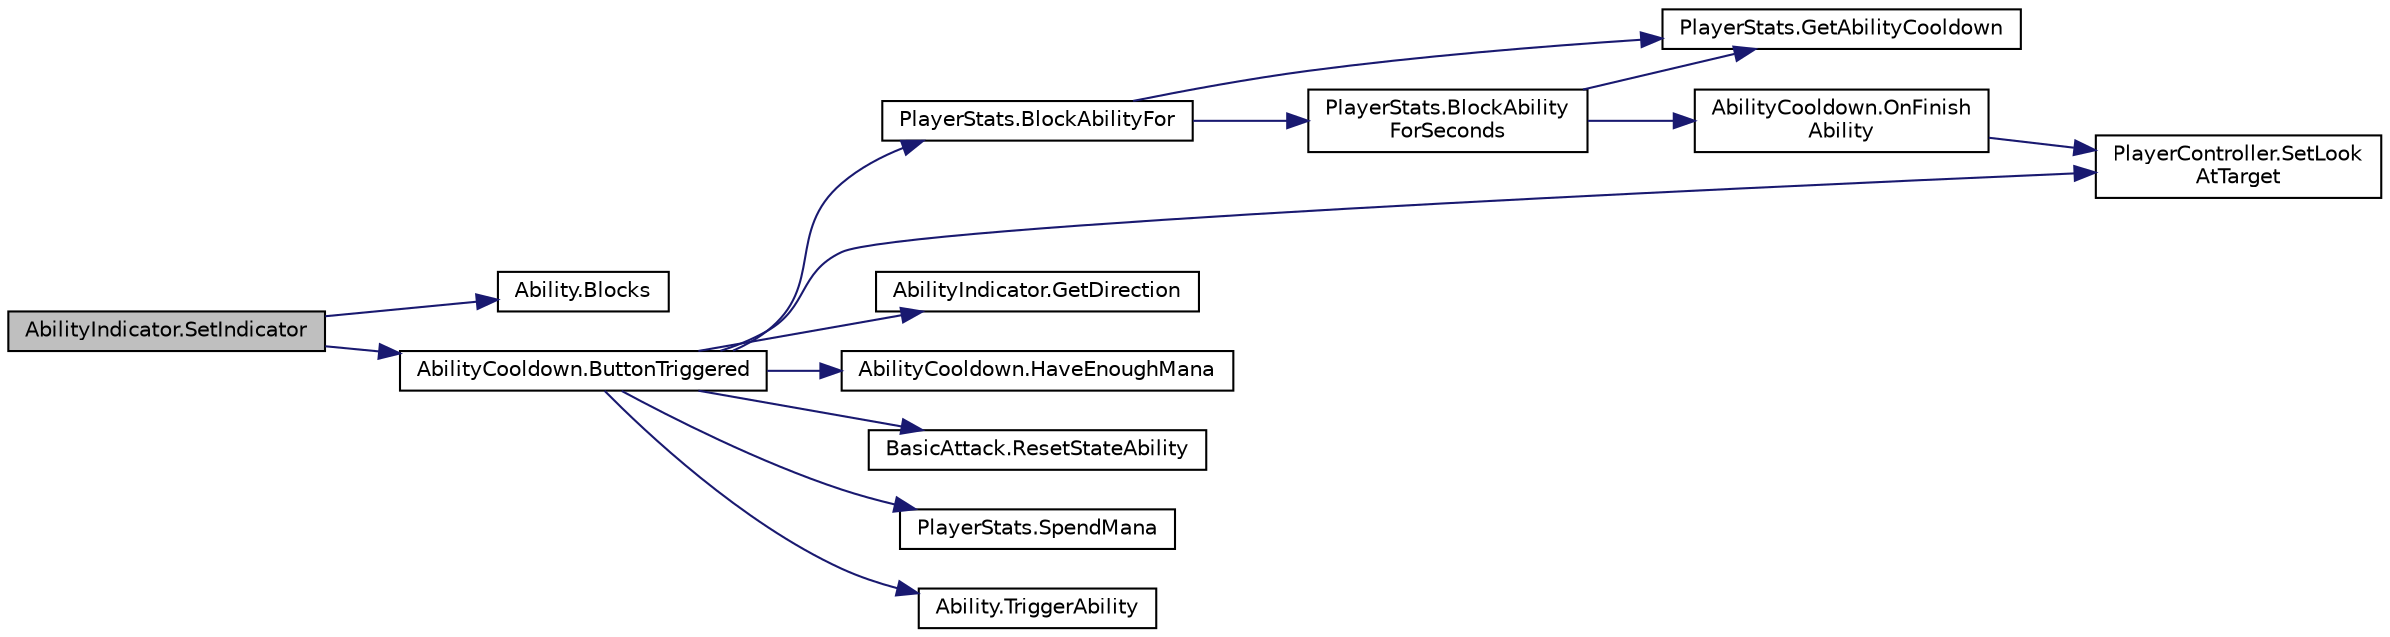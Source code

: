 digraph "AbilityIndicator.SetIndicator"
{
 // INTERACTIVE_SVG=YES
 // LATEX_PDF_SIZE
  edge [fontname="Helvetica",fontsize="10",labelfontname="Helvetica",labelfontsize="10"];
  node [fontname="Helvetica",fontsize="10",shape=record];
  rankdir="LR";
  Node1 [label="AbilityIndicator.SetIndicator",height=0.2,width=0.4,color="black", fillcolor="grey75", style="filled", fontcolor="black",tooltip="Shows the indicator of the wanted ability"];
  Node1 -> Node2 [color="midnightblue",fontsize="10",style="solid",fontname="Helvetica"];
  Node2 [label="Ability.Blocks",height=0.2,width=0.4,color="black", fillcolor="white", style="filled",URL="$class_ability.html#ada0f5a168924c90f6ae74918a84e3aca",tooltip=" "];
  Node1 -> Node3 [color="midnightblue",fontsize="10",style="solid",fontname="Helvetica"];
  Node3 [label="AbilityCooldown.ButtonTriggered",height=0.2,width=0.4,color="black", fillcolor="white", style="filled",URL="$class_ability_cooldown.html#a24d10146f84157eecd34133535f98c0b",tooltip="When the button is actually triggered, this function should execute"];
  Node3 -> Node4 [color="midnightblue",fontsize="10",style="solid",fontname="Helvetica"];
  Node4 [label="PlayerStats.BlockAbilityFor",height=0.2,width=0.4,color="black", fillcolor="white", style="filled",URL="$class_player_stats.html#af942d9a5150c2d4c47800335ec062ee1",tooltip=" "];
  Node4 -> Node5 [color="midnightblue",fontsize="10",style="solid",fontname="Helvetica"];
  Node5 [label="PlayerStats.BlockAbility\lForSeconds",height=0.2,width=0.4,color="black", fillcolor="white", style="filled",URL="$class_player_stats.html#a4df625156bb2ae99262e81b28346ccb4",tooltip=" "];
  Node5 -> Node6 [color="midnightblue",fontsize="10",style="solid",fontname="Helvetica"];
  Node6 [label="PlayerStats.GetAbilityCooldown",height=0.2,width=0.4,color="black", fillcolor="white", style="filled",URL="$class_player_stats.html#a12436c563a621825a095f0fcbee67e74",tooltip=" "];
  Node5 -> Node7 [color="midnightblue",fontsize="10",style="solid",fontname="Helvetica"];
  Node7 [label="AbilityCooldown.OnFinish\lAbility",height=0.2,width=0.4,color="black", fillcolor="white", style="filled",URL="$class_ability_cooldown.html#abe17348393bdde47c5aef87b5311593c",tooltip="This resets the state of the player when it exits the ability state"];
  Node7 -> Node8 [color="midnightblue",fontsize="10",style="solid",fontname="Helvetica"];
  Node8 [label="PlayerController.SetLook\lAtTarget",height=0.2,width=0.4,color="black", fillcolor="white", style="filled",URL="$class_player_controller.html#a36323c07b7cd9e0ccab9c8016611827c",tooltip="The player will look at the position of this Transform."];
  Node4 -> Node6 [color="midnightblue",fontsize="10",style="solid",fontname="Helvetica"];
  Node3 -> Node9 [color="midnightblue",fontsize="10",style="solid",fontname="Helvetica"];
  Node9 [label="AbilityIndicator.GetDirection",height=0.2,width=0.4,color="black", fillcolor="white", style="filled",URL="$class_ability_indicator.html#aaf1aa8f26591497f20fc44435964f990",tooltip="Returns the vector from the player to the mouse position in world space"];
  Node3 -> Node10 [color="midnightblue",fontsize="10",style="solid",fontname="Helvetica"];
  Node10 [label="AbilityCooldown.HaveEnoughMana",height=0.2,width=0.4,color="black", fillcolor="white", style="filled",URL="$class_ability_cooldown.html#a5ca1d60dfd6c2023676de0fe049bcb91",tooltip="Returns true if you have enough mana to cast this ability"];
  Node3 -> Node11 [color="midnightblue",fontsize="10",style="solid",fontname="Helvetica"];
  Node11 [label="BasicAttack.ResetStateAbility",height=0.2,width=0.4,color="black", fillcolor="white", style="filled",URL="$class_basic_attack.html#ad88d6d1dc8cdc8dd2b7a3043e0cc0d5a",tooltip=" "];
  Node3 -> Node8 [color="midnightblue",fontsize="10",style="solid",fontname="Helvetica"];
  Node3 -> Node12 [color="midnightblue",fontsize="10",style="solid",fontname="Helvetica"];
  Node12 [label="PlayerStats.SpendMana",height=0.2,width=0.4,color="black", fillcolor="white", style="filled",URL="$class_player_stats.html#aac8ad79b07db35d0a9873217c992d787",tooltip=" "];
  Node3 -> Node13 [color="midnightblue",fontsize="10",style="solid",fontname="Helvetica"];
  Node13 [label="Ability.TriggerAbility",height=0.2,width=0.4,color="black", fillcolor="white", style="filled",URL="$class_ability.html#a7a4e6e5db015832f91de48b68658ec69",tooltip=" "];
}
